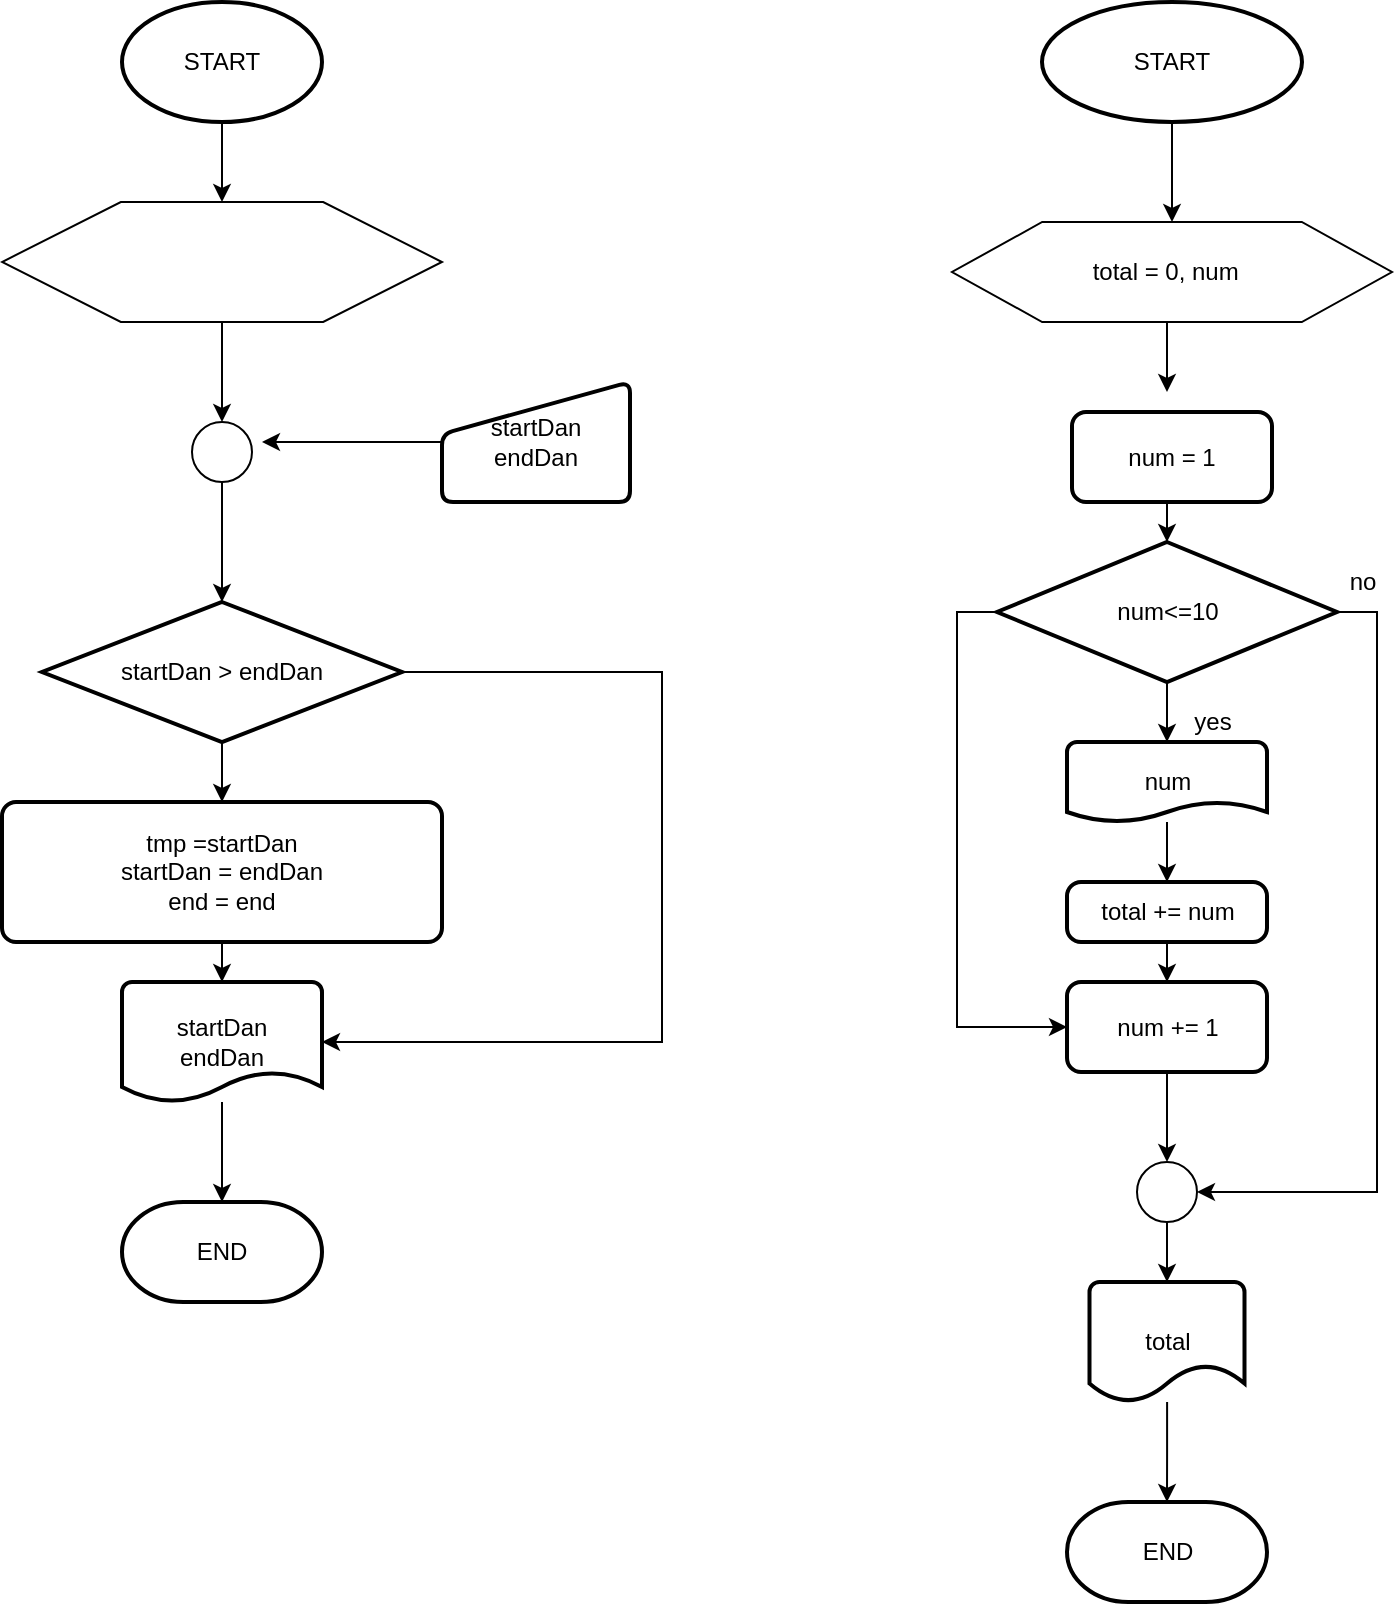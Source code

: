 <mxfile version="13.6.2" type="github">
  <diagram id="xpJRdlYLKwsc5euBrE--" name="Page-1">
    <mxGraphModel dx="1248" dy="706" grid="1" gridSize="10" guides="1" tooltips="1" connect="1" arrows="1" fold="1" page="1" pageScale="1" pageWidth="827" pageHeight="1169" math="0" shadow="0">
      <root>
        <mxCell id="0" />
        <mxCell id="1" parent="0" />
        <mxCell id="8oZdIHn2W97k4Ou5J3es-4" style="edgeStyle=orthogonalEdgeStyle;rounded=0;orthogonalLoop=1;jettySize=auto;html=1;exitX=0.5;exitY=1;exitDx=0;exitDy=0;exitPerimeter=0;" edge="1" parent="1" source="8oZdIHn2W97k4Ou5J3es-1" target="8oZdIHn2W97k4Ou5J3es-2">
          <mxGeometry relative="1" as="geometry" />
        </mxCell>
        <mxCell id="8oZdIHn2W97k4Ou5J3es-1" value="START" style="strokeWidth=2;html=1;shape=mxgraph.flowchart.start_1;whiteSpace=wrap;" vertex="1" parent="1">
          <mxGeometry x="160" y="20" width="100" height="60" as="geometry" />
        </mxCell>
        <mxCell id="8oZdIHn2W97k4Ou5J3es-5" style="edgeStyle=orthogonalEdgeStyle;rounded=0;orthogonalLoop=1;jettySize=auto;html=1;exitX=0.5;exitY=1;exitDx=0;exitDy=0;entryX=0.5;entryY=0;entryDx=0;entryDy=0;entryPerimeter=0;" edge="1" parent="1" source="8oZdIHn2W97k4Ou5J3es-2" target="8oZdIHn2W97k4Ou5J3es-3">
          <mxGeometry relative="1" as="geometry" />
        </mxCell>
        <mxCell id="8oZdIHn2W97k4Ou5J3es-2" value="" style="verticalLabelPosition=bottom;verticalAlign=top;html=1;shape=hexagon;perimeter=hexagonPerimeter2;arcSize=6;size=0.27;" vertex="1" parent="1">
          <mxGeometry x="100" y="120" width="220" height="60" as="geometry" />
        </mxCell>
        <mxCell id="8oZdIHn2W97k4Ou5J3es-9" style="edgeStyle=orthogonalEdgeStyle;rounded=0;orthogonalLoop=1;jettySize=auto;html=1;exitX=0.5;exitY=1;exitDx=0;exitDy=0;exitPerimeter=0;entryX=0.5;entryY=0;entryDx=0;entryDy=0;entryPerimeter=0;" edge="1" parent="1" source="8oZdIHn2W97k4Ou5J3es-3" target="8oZdIHn2W97k4Ou5J3es-8">
          <mxGeometry relative="1" as="geometry" />
        </mxCell>
        <mxCell id="8oZdIHn2W97k4Ou5J3es-3" value="" style="verticalLabelPosition=bottom;verticalAlign=top;html=1;shape=mxgraph.flowchart.on-page_reference;" vertex="1" parent="1">
          <mxGeometry x="195" y="230" width="30" height="30" as="geometry" />
        </mxCell>
        <mxCell id="8oZdIHn2W97k4Ou5J3es-7" style="edgeStyle=orthogonalEdgeStyle;rounded=0;orthogonalLoop=1;jettySize=auto;html=1;exitX=0;exitY=0.5;exitDx=0;exitDy=0;" edge="1" parent="1" source="8oZdIHn2W97k4Ou5J3es-6">
          <mxGeometry relative="1" as="geometry">
            <mxPoint x="230" y="240" as="targetPoint" />
          </mxGeometry>
        </mxCell>
        <mxCell id="8oZdIHn2W97k4Ou5J3es-6" value="startDan&lt;br&gt;endDan" style="html=1;strokeWidth=2;shape=manualInput;whiteSpace=wrap;rounded=1;size=26;arcSize=11;" vertex="1" parent="1">
          <mxGeometry x="320" y="210" width="94" height="60" as="geometry" />
        </mxCell>
        <mxCell id="8oZdIHn2W97k4Ou5J3es-14" style="edgeStyle=orthogonalEdgeStyle;rounded=0;orthogonalLoop=1;jettySize=auto;html=1;exitX=0.5;exitY=1;exitDx=0;exitDy=0;exitPerimeter=0;entryX=0.5;entryY=0;entryDx=0;entryDy=0;" edge="1" parent="1" source="8oZdIHn2W97k4Ou5J3es-8" target="8oZdIHn2W97k4Ou5J3es-10">
          <mxGeometry relative="1" as="geometry" />
        </mxCell>
        <mxCell id="8oZdIHn2W97k4Ou5J3es-18" style="edgeStyle=orthogonalEdgeStyle;rounded=0;orthogonalLoop=1;jettySize=auto;html=1;exitX=1;exitY=0.5;exitDx=0;exitDy=0;exitPerimeter=0;entryX=1;entryY=0.5;entryDx=0;entryDy=0;entryPerimeter=0;" edge="1" parent="1" source="8oZdIHn2W97k4Ou5J3es-8" target="8oZdIHn2W97k4Ou5J3es-13">
          <mxGeometry relative="1" as="geometry">
            <mxPoint x="270" y="540" as="targetPoint" />
            <Array as="points">
              <mxPoint x="430" y="355" />
              <mxPoint x="430" y="540" />
            </Array>
          </mxGeometry>
        </mxCell>
        <mxCell id="8oZdIHn2W97k4Ou5J3es-8" value="startDan &amp;gt; endDan" style="strokeWidth=2;html=1;shape=mxgraph.flowchart.decision;whiteSpace=wrap;" vertex="1" parent="1">
          <mxGeometry x="120" y="320" width="180" height="70" as="geometry" />
        </mxCell>
        <mxCell id="8oZdIHn2W97k4Ou5J3es-15" style="edgeStyle=orthogonalEdgeStyle;rounded=0;orthogonalLoop=1;jettySize=auto;html=1;exitX=0.5;exitY=1;exitDx=0;exitDy=0;entryX=0.5;entryY=0;entryDx=0;entryDy=0;entryPerimeter=0;" edge="1" parent="1" source="8oZdIHn2W97k4Ou5J3es-10" target="8oZdIHn2W97k4Ou5J3es-13">
          <mxGeometry relative="1" as="geometry" />
        </mxCell>
        <mxCell id="8oZdIHn2W97k4Ou5J3es-10" value="tmp =startDan&lt;br&gt;startDan = endDan&lt;br&gt;end = end" style="rounded=1;whiteSpace=wrap;html=1;absoluteArcSize=1;arcSize=14;strokeWidth=2;" vertex="1" parent="1">
          <mxGeometry x="100" y="420" width="220" height="70" as="geometry" />
        </mxCell>
        <mxCell id="8oZdIHn2W97k4Ou5J3es-16" style="edgeStyle=orthogonalEdgeStyle;rounded=0;orthogonalLoop=1;jettySize=auto;html=1;entryX=0.5;entryY=0;entryDx=0;entryDy=0;entryPerimeter=0;" edge="1" parent="1" source="8oZdIHn2W97k4Ou5J3es-13" target="8oZdIHn2W97k4Ou5J3es-12">
          <mxGeometry relative="1" as="geometry" />
        </mxCell>
        <mxCell id="8oZdIHn2W97k4Ou5J3es-12" value="END" style="strokeWidth=2;html=1;shape=mxgraph.flowchart.terminator;whiteSpace=wrap;" vertex="1" parent="1">
          <mxGeometry x="160" y="620" width="100" height="50" as="geometry" />
        </mxCell>
        <mxCell id="8oZdIHn2W97k4Ou5J3es-13" value="startDan&lt;br&gt;endDan" style="strokeWidth=2;html=1;shape=mxgraph.flowchart.document2;whiteSpace=wrap;size=0.25;" vertex="1" parent="1">
          <mxGeometry x="160" y="510" width="100" height="60" as="geometry" />
        </mxCell>
        <mxCell id="8oZdIHn2W97k4Ou5J3es-27" style="edgeStyle=orthogonalEdgeStyle;rounded=0;orthogonalLoop=1;jettySize=auto;html=1;exitX=0.5;exitY=1;exitDx=0;exitDy=0;exitPerimeter=0;entryX=0.5;entryY=0;entryDx=0;entryDy=0;" edge="1" parent="1" source="8oZdIHn2W97k4Ou5J3es-19" target="8oZdIHn2W97k4Ou5J3es-20">
          <mxGeometry relative="1" as="geometry" />
        </mxCell>
        <mxCell id="8oZdIHn2W97k4Ou5J3es-19" value="START" style="strokeWidth=2;html=1;shape=mxgraph.flowchart.start_2;whiteSpace=wrap;" vertex="1" parent="1">
          <mxGeometry x="620" y="20" width="130" height="60" as="geometry" />
        </mxCell>
        <mxCell id="8oZdIHn2W97k4Ou5J3es-28" style="edgeStyle=orthogonalEdgeStyle;rounded=0;orthogonalLoop=1;jettySize=auto;html=1;exitX=0.5;exitY=1;exitDx=0;exitDy=0;entryX=0.5;entryY=0;entryDx=0;entryDy=0;entryPerimeter=0;" edge="1" parent="1" source="8oZdIHn2W97k4Ou5J3es-20">
          <mxGeometry relative="1" as="geometry">
            <mxPoint x="682.5" y="215" as="targetPoint" />
          </mxGeometry>
        </mxCell>
        <mxCell id="8oZdIHn2W97k4Ou5J3es-20" value="" style="verticalLabelPosition=bottom;verticalAlign=top;html=1;shape=hexagon;perimeter=hexagonPerimeter2;arcSize=6;size=0.205;" vertex="1" parent="1">
          <mxGeometry x="575" y="130" width="220" height="50" as="geometry" />
        </mxCell>
        <mxCell id="8oZdIHn2W97k4Ou5J3es-36" style="edgeStyle=orthogonalEdgeStyle;rounded=0;orthogonalLoop=1;jettySize=auto;html=1;exitX=0;exitY=0.5;exitDx=0;exitDy=0;exitPerimeter=0;entryX=0;entryY=0.5;entryDx=0;entryDy=0;" edge="1" parent="1" source="8oZdIHn2W97k4Ou5J3es-23" target="8oZdIHn2W97k4Ou5J3es-35">
          <mxGeometry relative="1" as="geometry" />
        </mxCell>
        <mxCell id="8oZdIHn2W97k4Ou5J3es-37" style="edgeStyle=orthogonalEdgeStyle;rounded=0;orthogonalLoop=1;jettySize=auto;html=1;exitX=0.5;exitY=1;exitDx=0;exitDy=0;exitPerimeter=0;entryX=0.5;entryY=0;entryDx=0;entryDy=0;entryPerimeter=0;" edge="1" parent="1" source="8oZdIHn2W97k4Ou5J3es-23" target="8oZdIHn2W97k4Ou5J3es-34">
          <mxGeometry relative="1" as="geometry" />
        </mxCell>
        <mxCell id="8oZdIHn2W97k4Ou5J3es-42" style="edgeStyle=orthogonalEdgeStyle;rounded=0;orthogonalLoop=1;jettySize=auto;html=1;exitX=1;exitY=0.5;exitDx=0;exitDy=0;exitPerimeter=0;entryX=1;entryY=0.5;entryDx=0;entryDy=0;entryPerimeter=0;" edge="1" parent="1" source="8oZdIHn2W97k4Ou5J3es-23" target="8oZdIHn2W97k4Ou5J3es-40">
          <mxGeometry relative="1" as="geometry" />
        </mxCell>
        <mxCell id="8oZdIHn2W97k4Ou5J3es-23" value="num&amp;lt;=10" style="strokeWidth=2;html=1;shape=mxgraph.flowchart.decision;whiteSpace=wrap;" vertex="1" parent="1">
          <mxGeometry x="597.5" y="290" width="170" height="70" as="geometry" />
        </mxCell>
        <mxCell id="8oZdIHn2W97k4Ou5J3es-47" style="edgeStyle=orthogonalEdgeStyle;rounded=0;orthogonalLoop=1;jettySize=auto;html=1;entryX=0.5;entryY=0;entryDx=0;entryDy=0;entryPerimeter=0;" edge="1" parent="1" source="8oZdIHn2W97k4Ou5J3es-44" target="8oZdIHn2W97k4Ou5J3es-26">
          <mxGeometry relative="1" as="geometry" />
        </mxCell>
        <mxCell id="8oZdIHn2W97k4Ou5J3es-26" value="END" style="strokeWidth=2;html=1;shape=mxgraph.flowchart.terminator;whiteSpace=wrap;" vertex="1" parent="1">
          <mxGeometry x="632.5" y="770" width="100" height="50" as="geometry" />
        </mxCell>
        <mxCell id="8oZdIHn2W97k4Ou5J3es-32" value="total = 0, num&amp;nbsp;" style="text;html=1;align=center;verticalAlign=middle;resizable=0;points=[];autosize=1;" vertex="1" parent="1">
          <mxGeometry x="637.5" y="145" width="90" height="20" as="geometry" />
        </mxCell>
        <mxCell id="8oZdIHn2W97k4Ou5J3es-51" style="edgeStyle=orthogonalEdgeStyle;rounded=0;orthogonalLoop=1;jettySize=auto;html=1;exitX=0.5;exitY=1;exitDx=0;exitDy=0;entryX=0.5;entryY=0;entryDx=0;entryDy=0;entryPerimeter=0;" edge="1" parent="1" source="8oZdIHn2W97k4Ou5J3es-33" target="8oZdIHn2W97k4Ou5J3es-23">
          <mxGeometry relative="1" as="geometry" />
        </mxCell>
        <mxCell id="8oZdIHn2W97k4Ou5J3es-33" value="num = 1" style="rounded=1;whiteSpace=wrap;html=1;absoluteArcSize=1;arcSize=14;strokeWidth=2;" vertex="1" parent="1">
          <mxGeometry x="635" y="225" width="100" height="45" as="geometry" />
        </mxCell>
        <mxCell id="8oZdIHn2W97k4Ou5J3es-34" value="num" style="strokeWidth=2;html=1;shape=mxgraph.flowchart.document2;whiteSpace=wrap;size=0.25;" vertex="1" parent="1">
          <mxGeometry x="632.5" y="390" width="100" height="40" as="geometry" />
        </mxCell>
        <mxCell id="8oZdIHn2W97k4Ou5J3es-41" style="edgeStyle=orthogonalEdgeStyle;rounded=0;orthogonalLoop=1;jettySize=auto;html=1;exitX=0.5;exitY=1;exitDx=0;exitDy=0;entryX=0.5;entryY=0;entryDx=0;entryDy=0;entryPerimeter=0;" edge="1" parent="1" source="8oZdIHn2W97k4Ou5J3es-35" target="8oZdIHn2W97k4Ou5J3es-40">
          <mxGeometry relative="1" as="geometry" />
        </mxCell>
        <mxCell id="8oZdIHn2W97k4Ou5J3es-35" value="num += 1" style="rounded=1;whiteSpace=wrap;html=1;absoluteArcSize=1;arcSize=14;strokeWidth=2;" vertex="1" parent="1">
          <mxGeometry x="632.5" y="510" width="100" height="45" as="geometry" />
        </mxCell>
        <mxCell id="8oZdIHn2W97k4Ou5J3es-39" value="yes" style="text;html=1;align=center;verticalAlign=middle;resizable=0;points=[];autosize=1;" vertex="1" parent="1">
          <mxGeometry x="690" y="370" width="30" height="20" as="geometry" />
        </mxCell>
        <mxCell id="8oZdIHn2W97k4Ou5J3es-46" style="edgeStyle=orthogonalEdgeStyle;rounded=0;orthogonalLoop=1;jettySize=auto;html=1;exitX=0.5;exitY=1;exitDx=0;exitDy=0;exitPerimeter=0;entryX=0.5;entryY=0;entryDx=0;entryDy=0;entryPerimeter=0;" edge="1" parent="1" source="8oZdIHn2W97k4Ou5J3es-40" target="8oZdIHn2W97k4Ou5J3es-44">
          <mxGeometry relative="1" as="geometry" />
        </mxCell>
        <mxCell id="8oZdIHn2W97k4Ou5J3es-40" value="" style="verticalLabelPosition=bottom;verticalAlign=top;html=1;shape=mxgraph.flowchart.on-page_reference;" vertex="1" parent="1">
          <mxGeometry x="667.5" y="600" width="30" height="30" as="geometry" />
        </mxCell>
        <mxCell id="8oZdIHn2W97k4Ou5J3es-44" value="total" style="strokeWidth=2;html=1;shape=mxgraph.flowchart.document2;whiteSpace=wrap;size=0.308;" vertex="1" parent="1">
          <mxGeometry x="643.75" y="660" width="77.5" height="60" as="geometry" />
        </mxCell>
        <mxCell id="8oZdIHn2W97k4Ou5J3es-49" style="edgeStyle=orthogonalEdgeStyle;rounded=0;orthogonalLoop=1;jettySize=auto;html=1;entryX=0.5;entryY=0;entryDx=0;entryDy=0;" edge="1" parent="1" source="8oZdIHn2W97k4Ou5J3es-34" target="8oZdIHn2W97k4Ou5J3es-48">
          <mxGeometry relative="1" as="geometry" />
        </mxCell>
        <mxCell id="8oZdIHn2W97k4Ou5J3es-50" style="edgeStyle=orthogonalEdgeStyle;rounded=0;orthogonalLoop=1;jettySize=auto;html=1;exitX=0.5;exitY=1;exitDx=0;exitDy=0;entryX=0.5;entryY=0;entryDx=0;entryDy=0;" edge="1" parent="1" source="8oZdIHn2W97k4Ou5J3es-48" target="8oZdIHn2W97k4Ou5J3es-35">
          <mxGeometry relative="1" as="geometry" />
        </mxCell>
        <mxCell id="8oZdIHn2W97k4Ou5J3es-48" value="total += num" style="rounded=1;whiteSpace=wrap;html=1;absoluteArcSize=1;arcSize=14;strokeWidth=2;" vertex="1" parent="1">
          <mxGeometry x="632.5" y="460" width="100" height="30" as="geometry" />
        </mxCell>
        <mxCell id="8oZdIHn2W97k4Ou5J3es-52" value="no" style="text;html=1;align=center;verticalAlign=middle;resizable=0;points=[];autosize=1;" vertex="1" parent="1">
          <mxGeometry x="765" y="300" width="30" height="20" as="geometry" />
        </mxCell>
      </root>
    </mxGraphModel>
  </diagram>
</mxfile>
